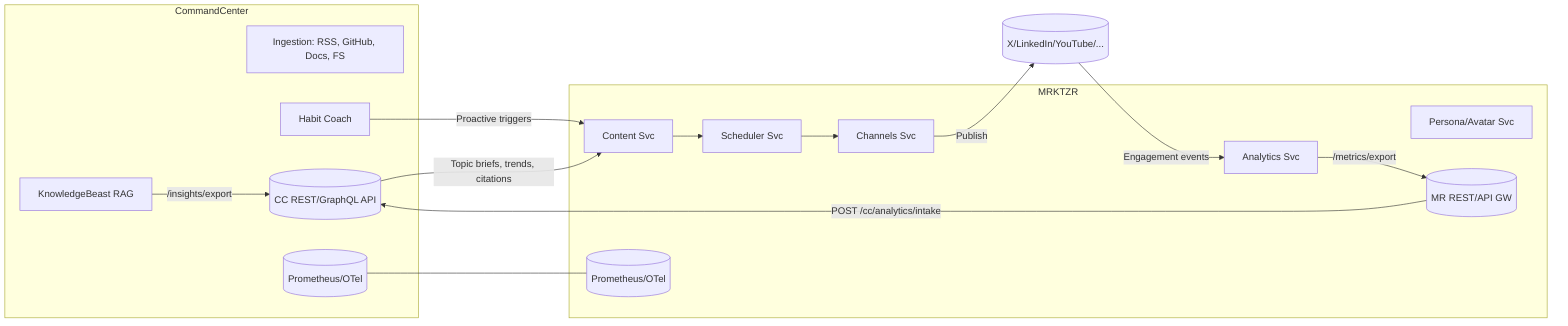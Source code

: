 flowchart LR
  subgraph CC[CommandCenter]
    CC_Ingest[Ingestion: RSS, GitHub, Docs, FS]
    CC_RAG[KnowledgeBeast RAG]
    CC_Habit[Habit Coach]
    CC_API[(CC REST/GraphQL API)]
    CC_Obs[(Prometheus/OTel)]
  end

  subgraph MR[MRKTZR]
    MR_Content[Content Svc]
    MR_Persona[Persona/Avatar Svc]
    MR_Scheduler[Scheduler Svc]
    MR_Channels[Channels Svc]
    MR_Analytics[Analytics Svc]
    MR_API[(MR REST/API GW)]
    MR_Obs[(Prometheus/OTel)]
  end

  CC_RAG -->|/insights/export| CC_API
  CC_API -->|Topic briefs, trends, citations| MR_Content
  MR_Content --> MR_Scheduler --> MR_Channels
  MR_Channels -->|Publish| Social[(X/LinkedIn/YouTube/...)]
  Social -->|Engagement events| MR_Analytics
  MR_Analytics -->|/metrics/export| MR_API
  MR_API -->|POST /cc/analytics/intake| CC_API
  CC_Habit -->|Proactive triggers| MR_Content
  CC_Obs --- MR_Obs